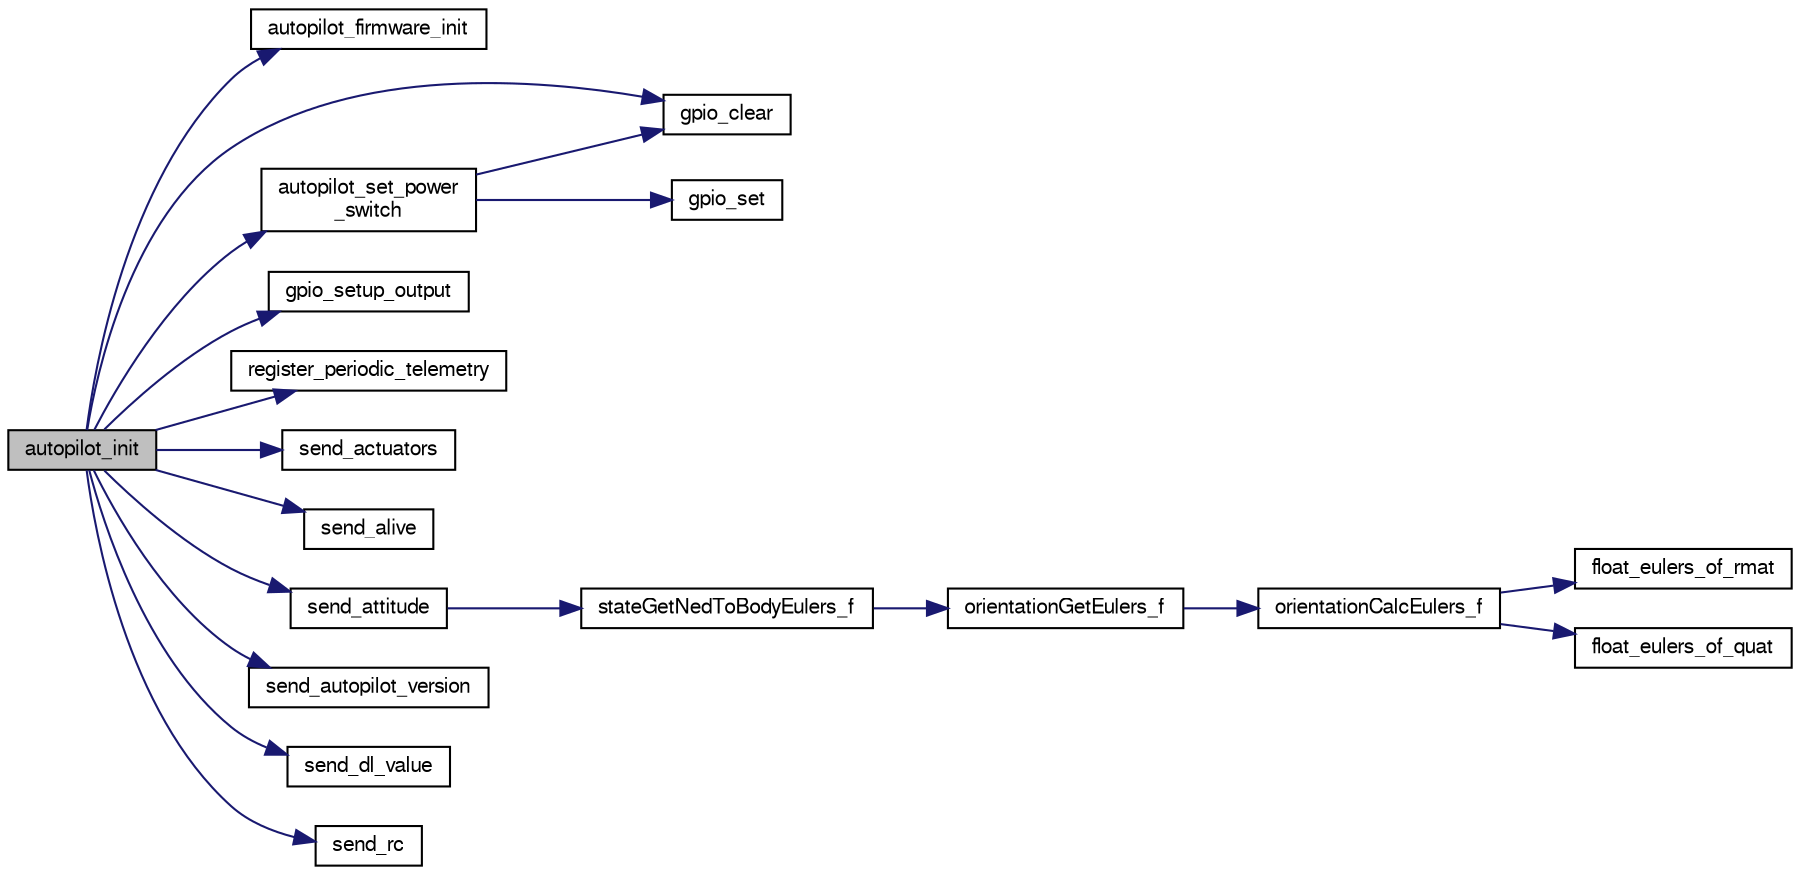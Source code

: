 digraph "autopilot_init"
{
  edge [fontname="FreeSans",fontsize="10",labelfontname="FreeSans",labelfontsize="10"];
  node [fontname="FreeSans",fontsize="10",shape=record];
  rankdir="LR";
  Node1 [label="autopilot_init",height=0.2,width=0.4,color="black", fillcolor="grey75", style="filled", fontcolor="black"];
  Node1 -> Node2 [color="midnightblue",fontsize="10",style="solid",fontname="FreeSans"];
  Node2 [label="autopilot_firmware_init",height=0.2,width=0.4,color="black", fillcolor="white", style="filled",URL="$fixedwing_2autopilot__firmware_8c.html#a2bb31e995242a89c837b4eda1d08fe57",tooltip="Init function. "];
  Node1 -> Node3 [color="midnightblue",fontsize="10",style="solid",fontname="FreeSans"];
  Node3 [label="autopilot_set_power\l_switch",height=0.2,width=0.4,color="black", fillcolor="white", style="filled",URL="$autopilot_8c.html#ab4bfc1bc0aad4445c9c7fea0b3cd0895",tooltip="set power switch "];
  Node3 -> Node4 [color="midnightblue",fontsize="10",style="solid",fontname="FreeSans"];
  Node4 [label="gpio_clear",height=0.2,width=0.4,color="black", fillcolor="white", style="filled",URL="$chibios_2mcu__periph_2gpio__arch_8h.html#a302a5c9e7203669d0b9db8a2952fe009",tooltip="Clear a gpio output to low level. "];
  Node3 -> Node5 [color="midnightblue",fontsize="10",style="solid",fontname="FreeSans"];
  Node5 [label="gpio_set",height=0.2,width=0.4,color="black", fillcolor="white", style="filled",URL="$chibios_2mcu__periph_2gpio__arch_8h.html#a0da8ef247730680b4ffa595d11069051",tooltip="Set a gpio output to high level. "];
  Node1 -> Node4 [color="midnightblue",fontsize="10",style="solid",fontname="FreeSans"];
  Node1 -> Node6 [color="midnightblue",fontsize="10",style="solid",fontname="FreeSans"];
  Node6 [label="gpio_setup_output",height=0.2,width=0.4,color="black", fillcolor="white", style="filled",URL="$chibios_2mcu__periph_2gpio__arch_8c.html#a614c4a447f1e43381d92c682ac3b953f",tooltip="Setup one or more pins of the given GPIO port as outputs. "];
  Node1 -> Node7 [color="midnightblue",fontsize="10",style="solid",fontname="FreeSans"];
  Node7 [label="register_periodic_telemetry",height=0.2,width=0.4,color="black", fillcolor="white", style="filled",URL="$telemetry_8c.html#a8b8cf43739f06c54d16370c141b541a0",tooltip="Register a telemetry callback function. "];
  Node1 -> Node8 [color="midnightblue",fontsize="10",style="solid",fontname="FreeSans"];
  Node8 [label="send_actuators",height=0.2,width=0.4,color="black", fillcolor="white", style="filled",URL="$demo__ahrs__actuators_8c.html#acd7f051f394d395b1b28750b8e853e9c"];
  Node1 -> Node9 [color="midnightblue",fontsize="10",style="solid",fontname="FreeSans"];
  Node9 [label="send_alive",height=0.2,width=0.4,color="black", fillcolor="white", style="filled",URL="$autopilot_8c.html#a65644c7fe2e327f01296b259bc106f85"];
  Node1 -> Node10 [color="midnightblue",fontsize="10",style="solid",fontname="FreeSans"];
  Node10 [label="send_attitude",height=0.2,width=0.4,color="black", fillcolor="white", style="filled",URL="$autopilot_8c.html#a468116423cf6003ebcd0c632cd976c02"];
  Node10 -> Node11 [color="midnightblue",fontsize="10",style="solid",fontname="FreeSans"];
  Node11 [label="stateGetNedToBodyEulers_f",height=0.2,width=0.4,color="black", fillcolor="white", style="filled",URL="$group__state__attitude.html#ga9a5e6bac6e7d78e1b33430e73344615b",tooltip="Get vehicle body attitude euler angles (float). "];
  Node11 -> Node12 [color="midnightblue",fontsize="10",style="solid",fontname="FreeSans"];
  Node12 [label="orientationGetEulers_f",height=0.2,width=0.4,color="black", fillcolor="white", style="filled",URL="$group__math__orientation__representation.html#gaaae3838d0b45682d48257d5dbfff3030",tooltip="Get vehicle body attitude euler angles (float). "];
  Node12 -> Node13 [color="midnightblue",fontsize="10",style="solid",fontname="FreeSans"];
  Node13 [label="orientationCalcEulers_f",height=0.2,width=0.4,color="black", fillcolor="white", style="filled",URL="$group__math__orientation__representation.html#ga8b8bf1c74adb971f399f0dd4f84d9388"];
  Node13 -> Node14 [color="midnightblue",fontsize="10",style="solid",fontname="FreeSans"];
  Node14 [label="float_eulers_of_rmat",height=0.2,width=0.4,color="black", fillcolor="white", style="filled",URL="$group__math__algebra__float.html#gac568e7074d2732d1237f80898c1dfb76"];
  Node13 -> Node15 [color="midnightblue",fontsize="10",style="solid",fontname="FreeSans"];
  Node15 [label="float_eulers_of_quat",height=0.2,width=0.4,color="black", fillcolor="white", style="filled",URL="$group__math__algebra__float.html#gacd48accfe6eaac320b0d651d894e1db8",tooltip="euler rotation &#39;ZYX&#39; "];
  Node1 -> Node16 [color="midnightblue",fontsize="10",style="solid",fontname="FreeSans"];
  Node16 [label="send_autopilot_version",height=0.2,width=0.4,color="black", fillcolor="white", style="filled",URL="$autopilot_8c.html#a4f0db67f7344287a8e1e4eaca348b66c"];
  Node1 -> Node17 [color="midnightblue",fontsize="10",style="solid",fontname="FreeSans"];
  Node17 [label="send_dl_value",height=0.2,width=0.4,color="black", fillcolor="white", style="filled",URL="$autopilot_8c.html#a16254e24676fbc701ce5657b98cd5e7b"];
  Node1 -> Node18 [color="midnightblue",fontsize="10",style="solid",fontname="FreeSans"];
  Node18 [label="send_rc",height=0.2,width=0.4,color="black", fillcolor="white", style="filled",URL="$autopilot_8c.html#ac3ccac3c6911516d3a1ec76dfcf0ba97"];
}
